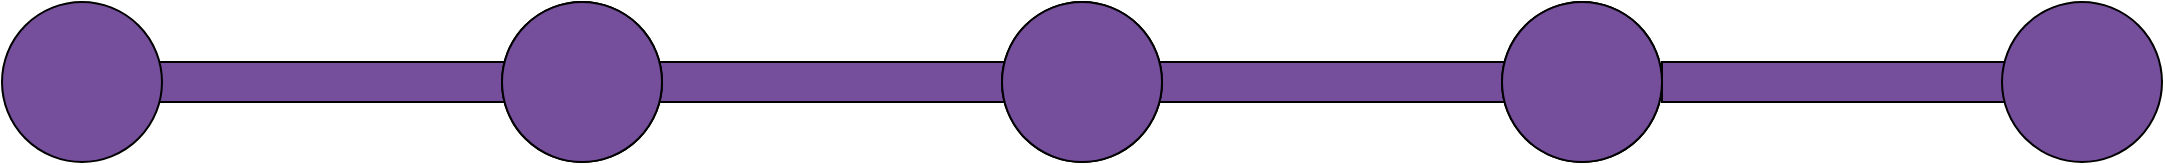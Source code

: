 <mxfile version="15.7.3" type="device"><diagram id="fa8DC_OSdRCqygaarwAU" name="Seite-1"><mxGraphModel dx="1102" dy="1025" grid="1" gridSize="10" guides="1" tooltips="1" connect="1" arrows="1" fold="1" page="1" pageScale="1" pageWidth="827" pageHeight="1169" math="0" shadow="0"><root><mxCell id="0"/><mxCell id="1" parent="0"/><mxCell id="Ku2LYZKMUkQhRpWCa0PE-2" value="" style="rounded=0;whiteSpace=wrap;html=1;fillColor=#754F9C;" vertex="1" parent="1"><mxGeometry x="170" y="360" width="210" height="20" as="geometry"/></mxCell><mxCell id="Ku2LYZKMUkQhRpWCa0PE-4" value="" style="rounded=0;whiteSpace=wrap;html=1;fillColor=#754F9C;" vertex="1" parent="1"><mxGeometry x="420" y="360" width="210" height="20" as="geometry"/></mxCell><mxCell id="Ku2LYZKMUkQhRpWCa0PE-6" value="" style="rounded=0;whiteSpace=wrap;html=1;fillColor=#754F9C;" vertex="1" parent="1"><mxGeometry x="670" y="360" width="210" height="20" as="geometry"/></mxCell><mxCell id="Ku2LYZKMUkQhRpWCa0PE-8" value="" style="rounded=0;whiteSpace=wrap;html=1;fillColor=#754F9C;" vertex="1" parent="1"><mxGeometry x="930" y="360" width="210" height="20" as="geometry"/></mxCell><mxCell id="Ku2LYZKMUkQhRpWCa0PE-3" value="" style="ellipse;whiteSpace=wrap;html=1;aspect=fixed;" vertex="1" parent="1"><mxGeometry x="350" y="330" width="80" height="80" as="geometry"/></mxCell><mxCell id="Ku2LYZKMUkQhRpWCa0PE-5" value="" style="ellipse;whiteSpace=wrap;html=1;aspect=fixed;" vertex="1" parent="1"><mxGeometry x="600" y="330" width="80" height="80" as="geometry"/></mxCell><mxCell id="Ku2LYZKMUkQhRpWCa0PE-7" value="" style="ellipse;whiteSpace=wrap;html=1;aspect=fixed;" vertex="1" parent="1"><mxGeometry x="850" y="330" width="80" height="80" as="geometry"/></mxCell><mxCell id="Ku2LYZKMUkQhRpWCa0PE-9" value="" style="ellipse;whiteSpace=wrap;html=1;aspect=fixed;fillColor=#754F9C;" vertex="1" parent="1"><mxGeometry x="1100" y="330" width="80" height="80" as="geometry"/></mxCell><mxCell id="Ku2LYZKMUkQhRpWCa0PE-1" value="" style="ellipse;whiteSpace=wrap;html=1;aspect=fixed;fillColor=#754f9c;" vertex="1" parent="1"><mxGeometry x="100" y="330" width="80" height="80" as="geometry"/></mxCell><mxCell id="Ku2LYZKMUkQhRpWCa0PE-14" value="" style="ellipse;whiteSpace=wrap;html=1;aspect=fixed;fillColor=#754f9c;" vertex="1" parent="1"><mxGeometry x="350" y="330" width="80" height="80" as="geometry"/></mxCell><mxCell id="Ku2LYZKMUkQhRpWCa0PE-16" value="" style="ellipse;whiteSpace=wrap;html=1;aspect=fixed;fillColor=#754f9c;" vertex="1" parent="1"><mxGeometry x="600" y="330" width="80" height="80" as="geometry"/></mxCell><mxCell id="Ku2LYZKMUkQhRpWCa0PE-18" value="" style="ellipse;whiteSpace=wrap;html=1;aspect=fixed;fillColor=#754f9c;" vertex="1" parent="1"><mxGeometry x="850" y="330" width="80" height="80" as="geometry"/></mxCell></root></mxGraphModel></diagram></mxfile>